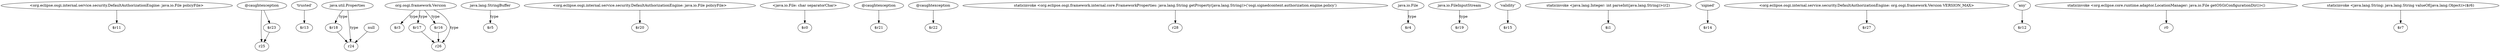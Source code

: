digraph g {
0[label="<org.eclipse.osgi.internal.service.security.DefaultAuthorizationEngine: java.io.File policyFile>"]
1[label="$r11"]
0->1[label=""]
2[label="@caughtexception"]
3[label="r25"]
2->3[label=""]
4[label="'trusted'"]
5[label="$r13"]
4->5[label=""]
6[label="java.util.Properties"]
7[label="$r18"]
6->7[label="type"]
8[label="org.osgi.framework.Version"]
9[label="$r3"]
8->9[label="type"]
10[label="$r17"]
8->10[label="type"]
11[label="java.lang.StringBuffer"]
12[label="$r5"]
11->12[label="type"]
13[label="<org.eclipse.osgi.internal.service.security.DefaultAuthorizationEngine: java.io.File policyFile>"]
14[label="$r20"]
13->14[label=""]
15[label="<java.io.File: char separatorChar>"]
16[label="$c0"]
15->16[label=""]
17[label="$r23"]
17->3[label=""]
18[label="@caughtexception"]
19[label="$r21"]
18->19[label=""]
20[label="$r16"]
21[label="r26"]
20->21[label=""]
22[label="@caughtexception"]
23[label="$r22"]
22->23[label=""]
24[label="staticinvoke <org.eclipse.osgi.framework.internal.core.FrameworkProperties: java.lang.String getProperty(java.lang.String)>('osgi.signedcontent.authorization.engine.policy')"]
25[label="r28"]
24->25[label=""]
26[label="java.io.File"]
27[label="$r4"]
26->27[label="type"]
28[label="java.io.FileInputStream"]
29[label="$r19"]
28->29[label="type"]
30[label="'validity'"]
31[label="$r15"]
30->31[label=""]
32[label="staticinvoke <java.lang.Integer: int parseInt(java.lang.String)>(r2)"]
33[label="$i1"]
32->33[label=""]
34[label="'signed'"]
35[label="$r14"]
34->35[label=""]
36[label="null"]
37[label="r24"]
36->37[label=""]
7->37[label=""]
10->21[label=""]
8->20[label="type"]
8->21[label="type"]
38[label="<org.eclipse.osgi.internal.service.security.DefaultAuthorizationEngine: org.osgi.framework.Version VERSION_MAX>"]
39[label="$r27"]
38->39[label=""]
2->17[label=""]
6->37[label="type"]
40[label="'any'"]
41[label="$r12"]
40->41[label=""]
42[label="staticinvoke <org.eclipse.core.runtime.adaptor.LocationManager: java.io.File getOSGiConfigurationDir()>()"]
43[label="r0"]
42->43[label=""]
44[label="staticinvoke <java.lang.String: java.lang.String valueOf(java.lang.Object)>($r6)"]
45[label="$r7"]
44->45[label=""]
}
